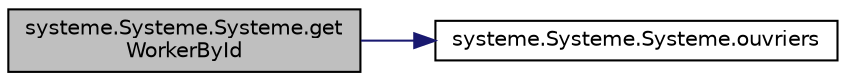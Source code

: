 digraph "systeme.Systeme.Systeme.getWorkerById"
{
 // INTERACTIVE_SVG=YES
  edge [fontname="Helvetica",fontsize="10",labelfontname="Helvetica",labelfontsize="10"];
  node [fontname="Helvetica",fontsize="10",shape=record];
  rankdir="LR";
  Node1 [label="systeme.Systeme.Systeme.get\lWorkerById",height=0.2,width=0.4,color="black", fillcolor="grey75", style="filled" fontcolor="black"];
  Node1 -> Node2 [color="midnightblue",fontsize="10",style="solid",fontname="Helvetica"];
  Node2 [label="systeme.Systeme.Systeme.ouvriers",height=0.2,width=0.4,color="black", fillcolor="white", style="filled",URL="$classsysteme_1_1_systeme_1_1_systeme.html#ab13358bb7f76990620e0dc9a31f77215"];
}
